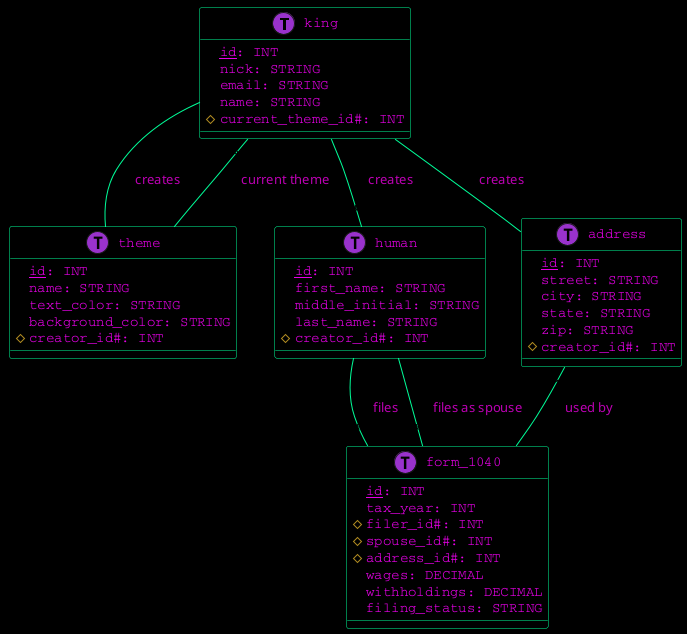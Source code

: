 @startuml

!define TABLE(x) class x << (T,#9932CC) >>
!define PRIMARY_KEY(x) <u>x</u>
!define FOREIGN_KEY(x) #x#

skinparam backgroundColor black

skinparam class {
    BackgroundColor black
    BorderColor #00ff99
    ArrowColor #00ff99
    FontColor #00ff99
    FontName Courier
}

skinparam classAttribute {
    FontColor #e600e6
    FontName Courier
}

skinparam note {
    BackgroundColor black
    BorderColor #00ff99
    FontColor #00ff99
}

TABLE(king) {
    PRIMARY_KEY(id): INT
    nick: STRING
    email: STRING
    name: STRING
    FOREIGN_KEY(current_theme_id): INT
}

TABLE(theme) {
    PRIMARY_KEY(id): INT
    name: STRING
    text_color: STRING
    background_color: STRING
    FOREIGN_KEY(creator_id): INT
}

TABLE(human) {
    PRIMARY_KEY(id): INT
    first_name: STRING
    middle_initial: STRING
    last_name: STRING
    FOREIGN_KEY(creator_id): INT
}

TABLE(address) {
    PRIMARY_KEY(id): INT
    street: STRING
    city: STRING
    state: STRING
    zip: STRING
    FOREIGN_KEY(creator_id): INT
}

TABLE(form_1040) {
    PRIMARY_KEY(id): INT
    tax_year: INT
    FOREIGN_KEY(filer_id): INT
    FOREIGN_KEY(spouse_id): INT
    FOREIGN_KEY(address_id): INT
    wages: DECIMAL
    withholdings: DECIMAL
    filing_status: STRING
}

king "1" -- "*" theme : "<color:#BB00B2>creates</color>" >
theme "1" -- "*" king : "<color:#BB00B2>current theme</color>" >
king "1" -- "*" human : "<color:#BB00B2>creates</color>" >
king "1" -- "*" address : "<color:#BB00B2>creates</color>" >
human "1" -- "*" form_1040 : "<color:#BB00B2>files</color>" >
human "1" -- "*" form_1040 : "<color:#BB00B2>files as spouse</color>" >
address "1" -- "*" form_1040 : "<color:#BB00B2>used by</color>" >

@enduml
